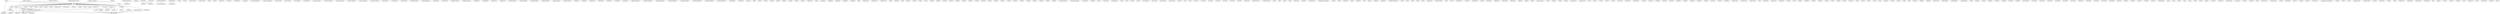 /* Created by mdot for Matlab */
digraph m2html {
  checkAllPb -> Ofprintf;
  checkAllPb -> listPb;
  checkCons -> Ofprintf;
  checkCons -> boolFun;
  checkFunObj -> Ofprintf;
  checkGradFun -> Ofprintf;
  demo -> Ofprintf;
  dispDetails -> Ofprintf;
  funMD -> loadDimCons;
  funMD -> loadProbCons;
  funMD -> loadDimMulti;
  funMD -> loadProbMulti;
  funMD -> loadDimUn;
  funMD -> buildTableMD;
  loadPb -> availablePb;
  optiGTest -> addTree;
  optiGTest -> checkAllPb;
  optiGTest -> checkCons;
  optiGTest -> checkFunObj;
  optiGTest -> checkGradFun;
  optiGTest -> checkPb;
  optiGTest -> closeFig;
  optiGTest -> demo;
  optiGTest -> dispDetails;
  optiGTest -> evalAll;
  optiGTest -> evalCons;
  optiGTest -> evalObj;
  optiGTest -> funMD;
  optiGTest -> getDimAvailable;
  optiGTest -> loadDimAvailable;
  optiGTest -> loadGlobMin;
  optiGTest -> loadPb;
  optiGTest -> loadSpace;
  optiGTest -> optiGTest;
  optiGTest -> prepX;
  optiGTest -> show1D;
  optiGTest -> show2D;
  optiGTest -> show2DCons;
  optiGTest -> showPareto;
  optiGTest -> Ofprintf;
  optiGTest -> availablePb;
  optiGTest -> dispAvailablePb;
  show2D -> surfCustom;
  show2DCons -> surfCustom;
  showPareto -> Ofprintf;
  loadProbCons -> listPb;
  probRosenbrockCubicLine -> funRosenbrock;
  Example_Constrained -> optiGTest;
  Example_Constrained -> dispAvailablePb;
  Example_multiobjective -> optiGTest;
  Example_multiobjective -> dispAvailablePb;
  Example_multiobjective_details -> optiGTest;
  Example_unConstrained -> optiGTest;
  Example_unConstrained -> dispAvailablePb;
  LICENSE -> LICENSE;
  funConsCTP11 -> funObjCTP11;
  funConsCTP11 -> funObjCTP12;
  funConsCTP12 -> funObjCTP11;
  funConsCTP12 -> funObjCTP12;
  funObjZitzlerDebThiele62 -> funObjZitzlerDebThiele61;
  loadProbMulti -> listPb;
  README -> optiGTest;
  README -> matlab;
  availablePb -> loadDimCons;
  availablePb -> loadDimMulti;
  availablePb -> loadDimUn;
  buildDocOptiGTest -> listFilesoptiGTest;
  buildTableMD -> Ofprintf;
  dispAvailablePb -> loadProbCons;
  dispAvailablePb -> loadProbMulti;
  dispAvailablePb -> loadDimUn;
  dispAvailablePb -> Ofprintf;
  dispTableTwoColumns -> Ofprintf;
  listPb -> loadProbCons;
  listPb -> loadProbMulti;
  listPb -> loadDimUn;
  pictures -> optiGTest;
  pictures -> loadDimMulti;

  addTree [URL="optiGTest/@optiGTest/addTree.html"];
  checkAllPb [URL="optiGTest/@optiGTest/checkAllPb.html"];
  checkCons [URL="optiGTest/@optiGTest/checkCons.html"];
  checkFunObj [URL="optiGTest/@optiGTest/checkFunObj.html"];
  checkGradFun [URL="optiGTest/@optiGTest/checkGradFun.html"];
  checkPb [URL="optiGTest/@optiGTest/checkPb.html"];
  closeFig [URL="optiGTest/@optiGTest/closeFig.html"];
  demo [URL="optiGTest/@optiGTest/demo.html"];
  dispDetails [URL="optiGTest/@optiGTest/dispDetails.html"];
  evalAll [URL="optiGTest/@optiGTest/evalAll.html"];
  evalCons [URL="optiGTest/@optiGTest/evalCons.html"];
  evalObj [URL="optiGTest/@optiGTest/evalObj.html"];
  funMD [URL="optiGTest/@optiGTest/funMD.html"];
  getDimAvailable [URL="optiGTest/@optiGTest/getDimAvailable.html"];
  loadDimAvailable [URL="optiGTest/@optiGTest/loadDimAvailable.html"];
  loadGlobMin [URL="optiGTest/@optiGTest/loadGlobMin.html"];
  loadPb [URL="optiGTest/@optiGTest/loadPb.html"];
  loadSpace [URL="optiGTest/@optiGTest/loadSpace.html"];
  optiGTest [URL="optiGTest/@optiGTest/optiGTest.html"];
  prepX [URL="optiGTest/@optiGTest/prepX.html"];
  show1D [URL="optiGTest/@optiGTest/show1D.html"];
  show2D [URL="optiGTest/@optiGTest/show2D.html"];
  show2DCons [URL="optiGTest/@optiGTest/show2DCons.html"];
  showPareto [URL="optiGTest/@optiGTest/showPareto.html"];
  funCons1 [URL="optiGTest/Constrained/funCons1.html"];
  funCons2 [URL="optiGTest/Constrained/funCons2.html"];
  funConsSimionescu [URL="optiGTest/Constrained/funConsSimionescu.html"];
  funConsTownsend [URL="optiGTest/Constrained/funConsTownsend.html"];
  funDisk2 [URL="optiGTest/Constrained/funDisk2.html"];
  funDisk25 [URL="optiGTest/Constrained/funDisk25.html"];
  funSimionescu [URL="optiGTest/Constrained/funSimionescu.html"];
  funTownsend [URL="optiGTest/Constrained/funTownsend.html"];
  loadDimCons [URL="optiGTest/Constrained/loadDimCons.html"];
  loadGlobMinCons [URL="optiGTest/Constrained/loadGlobMinCons.html"];
  loadProbCons [URL="optiGTest/Constrained/loadProbCons.html"];
  loadSpaceCons [URL="optiGTest/Constrained/loadSpaceCons.html"];
  probRosenbrockCubicLine [URL="optiGTest/Constrained/probRosenbrockCubicLine.html"];
  Example_Constrained [URL="optiGTest/Example_Constrained.html"];
  Example_multiobjective [URL="optiGTest/Example_multiobjective.html"];
  Example_multiobjective_details [URL="optiGTest/Example_multiobjective_details.html"];
  Example_unConstrained [URL="optiGTest/Example_unConstrained.html"];
  LICENSE [URL="optiGTest/LICENSE.html"];
  funConsCTP11 [URL="optiGTest/MultiObj/funConsCTP11.html"];
  funConsCTP12 [URL="optiGTest/MultiObj/funConsCTP12.html"];
  funConsChakongHaimes1 [URL="optiGTest/MultiObj/funConsChakongHaimes1.html"];
  funConsChakongHaimes2 [URL="optiGTest/MultiObj/funConsChakongHaimes2.html"];
  funConsConstrEx1 [URL="optiGTest/MultiObj/funConsConstrEx1.html"];
  funConsConstrEx2 [URL="optiGTest/MultiObj/funConsConstrEx2.html"];
  funConsKornBinh1 [URL="optiGTest/MultiObj/funConsKornBinh1.html"];
  funConsKornBinh2 [URL="optiGTest/MultiObj/funConsKornBinh2.html"];
  funConsOsyczkaKundu1 [URL="optiGTest/MultiObj/funConsOsyczkaKundu1.html"];
  funConsOsyczkaKundu2 [URL="optiGTest/MultiObj/funConsOsyczkaKundu2.html"];
  funConsOsyczkaKundu3 [URL="optiGTest/MultiObj/funConsOsyczkaKundu3.html"];
  funConsOsyczkaKundu4 [URL="optiGTest/MultiObj/funConsOsyczkaKundu4.html"];
  funConsOsyczkaKundu5 [URL="optiGTest/MultiObj/funConsOsyczkaKundu5.html"];
  funConsOsyczkaKundu6 [URL="optiGTest/MultiObj/funConsOsyczkaKundu6.html"];
  funConsTestFun41 [URL="optiGTest/MultiObj/funConsTestFun41.html"];
  funConsTestFun42 [URL="optiGTest/MultiObj/funConsTestFun42.html"];
  funConsTestFun43 [URL="optiGTest/MultiObj/funConsTestFun43.html"];
  funObjCTP11 [URL="optiGTest/MultiObj/funObjCTP11.html"];
  funObjCTP12 [URL="optiGTest/MultiObj/funObjCTP12.html"];
  funObjChakongHaimes1 [URL="optiGTest/MultiObj/funObjChakongHaimes1.html"];
  funObjChakongHaimes2 [URL="optiGTest/MultiObj/funObjChakongHaimes2.html"];
  funObjConstrEx1 [URL="optiGTest/MultiObj/funObjConstrEx1.html"];
  funObjConstrEx2 [URL="optiGTest/MultiObj/funObjConstrEx2.html"];
  funObjFonsecaFleming1 [URL="optiGTest/MultiObj/funObjFonsecaFleming1.html"];
  funObjFonsecaFleming2 [URL="optiGTest/MultiObj/funObjFonsecaFleming2.html"];
  funObjKornBinh1 [URL="optiGTest/MultiObj/funObjKornBinh1.html"];
  funObjKornBinh2 [URL="optiGTest/MultiObj/funObjKornBinh2.html"];
  funObjKursawe1 [URL="optiGTest/MultiObj/funObjKursawe1.html"];
  funObjKursawe2 [URL="optiGTest/MultiObj/funObjKursawe2.html"];
  funObjMultiSchaffer11 [URL="optiGTest/MultiObj/funObjMultiSchaffer11.html"];
  funObjMultiSchaffer12 [URL="optiGTest/MultiObj/funObjMultiSchaffer12.html"];
  funObjMultiSchaffer21 [URL="optiGTest/MultiObj/funObjMultiSchaffer21.html"];
  funObjMultiSchaffer22 [URL="optiGTest/MultiObj/funObjMultiSchaffer22.html"];
  funObjOsyczkaKundu1 [URL="optiGTest/MultiObj/funObjOsyczkaKundu1.html"];
  funObjOsyczkaKundu2 [URL="optiGTest/MultiObj/funObjOsyczkaKundu2.html"];
  funObjPoloni1 [URL="optiGTest/MultiObj/funObjPoloni1.html"];
  funObjPoloni2 [URL="optiGTest/MultiObj/funObjPoloni2.html"];
  funObjTestFun41 [URL="optiGTest/MultiObj/funObjTestFun41.html"];
  funObjTestFun42 [URL="optiGTest/MultiObj/funObjTestFun42.html"];
  funObjViennet1 [URL="optiGTest/MultiObj/funObjViennet1.html"];
  funObjViennet2 [URL="optiGTest/MultiObj/funObjViennet2.html"];
  funObjViennet3 [URL="optiGTest/MultiObj/funObjViennet3.html"];
  funObjZitzlerDebThiele11 [URL="optiGTest/MultiObj/funObjZitzlerDebThiele11.html"];
  funObjZitzlerDebThiele12 [URL="optiGTest/MultiObj/funObjZitzlerDebThiele12.html"];
  funObjZitzlerDebThiele21 [URL="optiGTest/MultiObj/funObjZitzlerDebThiele21.html"];
  funObjZitzlerDebThiele22 [URL="optiGTest/MultiObj/funObjZitzlerDebThiele22.html"];
  funObjZitzlerDebThiele31 [URL="optiGTest/MultiObj/funObjZitzlerDebThiele31.html"];
  funObjZitzlerDebThiele32 [URL="optiGTest/MultiObj/funObjZitzlerDebThiele32.html"];
  funObjZitzlerDebThiele41 [URL="optiGTest/MultiObj/funObjZitzlerDebThiele41.html"];
  funObjZitzlerDebThiele42 [URL="optiGTest/MultiObj/funObjZitzlerDebThiele42.html"];
  funObjZitzlerDebThiele61 [URL="optiGTest/MultiObj/funObjZitzlerDebThiele61.html"];
  funObjZitzlerDebThiele62 [URL="optiGTest/MultiObj/funObjZitzlerDebThiele62.html"];
  loadDimMulti [URL="optiGTest/MultiObj/loadDimMulti.html"];
  loadGlobMinMulti [URL="optiGTest/MultiObj/loadGlobMinMulti.html"];
  loadProbMulti [URL="optiGTest/MultiObj/loadProbMulti.html"];
  loadSpaceMulti [URL="optiGTest/MultiObj/loadSpaceMulti.html"];
  README [URL="optiGTest/README.html"];
  Langermann [URL="optiGTest/unConstrained/Langermann.html"];
  funAHE [URL="optiGTest/unConstrained/funAHE.html"];
  funAMGM [URL="optiGTest/unConstrained/funAMGM.html"];
  funAckley1 [URL="optiGTest/unConstrained/funAckley1.html"];
  funAckley2 [URL="optiGTest/unConstrained/funAckley2.html"];
  funAckley3 [URL="optiGTest/unConstrained/funAckley3.html"];
  funAckley4 [URL="optiGTest/unConstrained/funAckley4.html"];
  funAdjiman [URL="optiGTest/unConstrained/funAdjiman.html"];
  funAlpine1 [URL="optiGTest/unConstrained/funAlpine1.html"];
  funAlpine2 [URL="optiGTest/unConstrained/funAlpine2.html"];
  funBartelsConn [URL="optiGTest/unConstrained/funBartelsConn.html"];
  funBeale [URL="optiGTest/unConstrained/funBeale.html"];
  funBiggsExp2 [URL="optiGTest/unConstrained/funBiggsExp2.html"];
  funBiggsExp3 [URL="optiGTest/unConstrained/funBiggsExp3.html"];
  funBiggsExp4 [URL="optiGTest/unConstrained/funBiggsExp4.html"];
  funBiggsExp5 [URL="optiGTest/unConstrained/funBiggsExp5.html"];
  funBiggsExp6 [URL="optiGTest/unConstrained/funBiggsExp6.html"];
  funBird [URL="optiGTest/unConstrained/funBird.html"];
  funBohachevsky1 [URL="optiGTest/unConstrained/funBohachevsky1.html"];
  funBohachevsky2 [URL="optiGTest/unConstrained/funBohachevsky2.html"];
  funBohachevsky3 [URL="optiGTest/unConstrained/funBohachevsky3.html"];
  funBooth [URL="optiGTest/unConstrained/funBooth.html"];
  funBoxBetts [URL="optiGTest/unConstrained/funBoxBetts.html"];
  funBrad [URL="optiGTest/unConstrained/funBrad.html"];
  funBranin1 [URL="optiGTest/unConstrained/funBranin1.html"];
  funBranin2 [URL="optiGTest/unConstrained/funBranin2.html"];
  funBrent [URL="optiGTest/unConstrained/funBrent.html"];
  funBrown [URL="optiGTest/unConstrained/funBrown.html"];
  funBukin01 [URL="optiGTest/unConstrained/funBukin01.html"];
  funBukin02 [URL="optiGTest/unConstrained/funBukin02.html"];
  funBukin03 [URL="optiGTest/unConstrained/funBukin03.html"];
  funBukin04 [URL="optiGTest/unConstrained/funBukin04.html"];
  funBukin05 [URL="optiGTest/unConstrained/funBukin05.html"];
  funBukin06 [URL="optiGTest/unConstrained/funBukin06.html"];
  funBukin07 [URL="optiGTest/unConstrained/funBukin07.html"];
  funBukin08 [URL="optiGTest/unConstrained/funBukin08.html"];
  funBukin09 [URL="optiGTest/unConstrained/funBukin09.html"];
  funBukin10 [URL="optiGTest/unConstrained/funBukin10.html"];
  funBukin11 [URL="optiGTest/unConstrained/funBukin11.html"];
  funBukin12 [URL="optiGTest/unConstrained/funBukin12.html"];
  funBukin13 [URL="optiGTest/unConstrained/funBukin13.html"];
  funBukin14 [URL="optiGTest/unConstrained/funBukin14.html"];
  funBukin15 [URL="optiGTest/unConstrained/funBukin15.html"];
  funBukin16 [URL="optiGTest/unConstrained/funBukin16.html"];
  funBukin17 [URL="optiGTest/unConstrained/funBukin17.html"];
  funBukin18 [URL="optiGTest/unConstrained/funBukin18.html"];
  funBukin19 [URL="optiGTest/unConstrained/funBukin19.html"];
  funBukin20 [URL="optiGTest/unConstrained/funBukin20.html"];
  funCamelbackSixHump [URL="optiGTest/unConstrained/funCamelbackSixHump.html"];
  funCamelbackThreeHump [URL="optiGTest/unConstrained/funCamelbackThreeHump.html"];
  funCarromTable [URL="optiGTest/unConstrained/funCarromTable.html"];
  funChenBird [URL="optiGTest/unConstrained/funChenBird.html"];
  funChenV [URL="optiGTest/unConstrained/funChenV.html"];
  funChichinadze [URL="optiGTest/unConstrained/funChichinadze.html"];
  funChungReynolds [URL="optiGTest/unConstrained/funChungReynolds.html"];
  funCigar [URL="optiGTest/unConstrained/funCigar.html"];
  funCola [URL="optiGTest/unConstrained/funCola.html"];
  funColville [URL="optiGTest/unConstrained/funColville.html"];
  funCorana [URL="optiGTest/unConstrained/funCorana.html"];
  funCosineMixture [URL="optiGTest/unConstrained/funCosineMixture.html"];
  funCrossInTray [URL="optiGTest/unConstrained/funCrossInTray.html"];
  funCrossLegTable [URL="optiGTest/unConstrained/funCrossLegTable.html"];
  funCrownedCross [URL="optiGTest/unConstrained/funCrownedCross.html"];
  funCsendes [URL="optiGTest/unConstrained/funCsendes.html"];
  funCst [URL="optiGTest/unConstrained/funCst.html"];
  funCube [URL="optiGTest/unConstrained/funCube.html"];
  funCustom01 [URL="optiGTest/unConstrained/funCustom01.html"];
  funCustom02 [URL="optiGTest/unConstrained/funCustom02.html"];
  funCustom03 [URL="optiGTest/unConstrained/funCustom03.html"];
  funCustom04 [URL="optiGTest/unConstrained/funCustom04.html"];
  funCustom05 [URL="optiGTest/unConstrained/funCustom05.html"];
  funCustom06 [URL="optiGTest/unConstrained/funCustom06.html"];
  funCustom07 [URL="optiGTest/unConstrained/funCustom07.html"];
  funDamavandi [URL="optiGTest/unConstrained/funDamavandi.html"];
  funDeVilliersGlasser1 [URL="optiGTest/unConstrained/funDeVilliersGlasser1.html"];
  funDeVilliersGlasser2 [URL="optiGTest/unConstrained/funDeVilliersGlasser2.html"];
  funDeb1 [URL="optiGTest/unConstrained/funDeb1.html"];
  funDeb2 [URL="optiGTest/unConstrained/funDeb2.html"];
  funDeb3 [URL="optiGTest/unConstrained/funDeb3.html"];
  funDeb4 [URL="optiGTest/unConstrained/funDeb4.html"];
  funDecanomial [URL="optiGTest/unConstrained/funDecanomial.html"];
  funDeceptive [URL="optiGTest/unConstrained/funDeceptive.html"];
  funDeckkersAarts [URL="optiGTest/unConstrained/funDeckkersAarts.html"];
  funDeflectedCorrugatedSpring [URL="optiGTest/unConstrained/funDeflectedCorrugatedSpring.html"];
  funDejong [URL="optiGTest/unConstrained/funDejong.html"];
  funDixon [URL="optiGTest/unConstrained/funDixon.html"];
  funDixonPrice [URL="optiGTest/unConstrained/funDixonPrice.html"];
  funDolan [URL="optiGTest/unConstrained/funDolan.html"];
  funDropWave [URL="optiGTest/unConstrained/funDropWave.html"];
  funEX1 [URL="optiGTest/unConstrained/funEX1.html"];
  funEasom [URL="optiGTest/unConstrained/funEasom.html"];
  funEggCrate [URL="optiGTest/unConstrained/funEggCrate.html"];
  funEggHolder [URL="optiGTest/unConstrained/funEggHolder.html"];
  funElAttarVidyasogarDutta [URL="optiGTest/unConstrained/funElAttarVidyasogarDutta.html"];
  funExp2 [URL="optiGTest/unConstrained/funExp2.html"];
  funExp3 [URL="optiGTest/unConstrained/funExp3.html"];
  funExp4 [URL="optiGTest/unConstrained/funExp4.html"];
  funExp5 [URL="optiGTest/unConstrained/funExp5.html"];
  funExp6 [URL="optiGTest/unConstrained/funExp6.html"];
  funExponential [URL="optiGTest/unConstrained/funExponential.html"];
  funFreudensteinRoth [URL="optiGTest/unConstrained/funFreudensteinRoth.html"];
  funGear [URL="optiGTest/unConstrained/funGear.html"];
  funGiunta [URL="optiGTest/unConstrained/funGiunta.html"];
  funGoldsteinPrice [URL="optiGTest/unConstrained/funGoldsteinPrice.html"];
  funGriewank [URL="optiGTest/unConstrained/funGriewank.html"];
  funGulfResearch [URL="optiGTest/unConstrained/funGulfResearch.html"];
  funHansen [URL="optiGTest/unConstrained/funHansen.html"];
  funHartmann3 [URL="optiGTest/unConstrained/funHartmann3.html"];
  funHartmann6 [URL="optiGTest/unConstrained/funHartmann6.html"];
  funHelicalValley [URL="optiGTest/unConstrained/funHelicalValley.html"];
  funHimmelblau [URL="optiGTest/unConstrained/funHimmelblau.html"];
  funHolzman [URL="optiGTest/unConstrained/funHolzman.html"];
  funHosaki [URL="optiGTest/unConstrained/funHosaki.html"];
  funInfiniti [URL="optiGTest/unConstrained/funInfiniti.html"];
  funJennrichSampson [URL="optiGTest/unConstrained/funJennrichSampson.html"];
  funJudge [URL="optiGTest/unConstrained/funJudge.html"];
  funKatsuura [URL="optiGTest/unConstrained/funKatsuura.html"];
  funKeane [URL="optiGTest/unConstrained/funKeane.html"];
  funKowalik [URL="optiGTest/unConstrained/funKowalik.html"];
  funLangermann5 [URL="optiGTest/unConstrained/funLangermann5.html"];
  funLangermann52 [URL="optiGTest/unConstrained/funLangermann52.html"];
  funLeon [URL="optiGTest/unConstrained/funLeon.html"];
  funLevy03 [URL="optiGTest/unConstrained/funLevy03.html"];
  funLevy05 [URL="optiGTest/unConstrained/funLevy05.html"];
  funLevy13 [URL="optiGTest/unConstrained/funLevy13.html"];
  funMatyas [URL="optiGTest/unConstrained/funMatyas.html"];
  funMcCormick [URL="optiGTest/unConstrained/funMcCormick.html"];
  funMichalewicz [URL="optiGTest/unConstrained/funMichalewicz.html"];
  funMieleCantrell [URL="optiGTest/unConstrained/funMieleCantrell.html"];
  funMishra01 [URL="optiGTest/unConstrained/funMishra01.html"];
  funMishra02 [URL="optiGTest/unConstrained/funMishra02.html"];
  funMishra03 [URL="optiGTest/unConstrained/funMishra03.html"];
  funMishra04 [URL="optiGTest/unConstrained/funMishra04.html"];
  funMishra05 [URL="optiGTest/unConstrained/funMishra05.html"];
  funMishra06 [URL="optiGTest/unConstrained/funMishra06.html"];
  funMishra07 [URL="optiGTest/unConstrained/funMishra07.html"];
  funMishra08 [URL="optiGTest/unConstrained/funMishra08.html"];
  funMishra09 [URL="optiGTest/unConstrained/funMishra09.html"];
  funMishra10 [URL="optiGTest/unConstrained/funMishra10.html"];
  funMishra11 [URL="optiGTest/unConstrained/funMishra11.html"];
  funMystery [URL="optiGTest/unConstrained/funMystery.html"];
  funNeedleEye [URL="optiGTest/unConstrained/funNeedleEye.html"];
  funNewFunction1 [URL="optiGTest/unConstrained/funNewFunction1.html"];
  funNewFunction2 [URL="optiGTest/unConstrained/funNewFunction2.html"];
  funNewFunction3 [URL="optiGTest/unConstrained/funNewFunction3.html"];
  funNull [URL="optiGTest/unConstrained/funNull.html"];
  funOddSquare [URL="optiGTest/unConstrained/funOddSquare.html"];
  funParsopoulos [URL="optiGTest/unConstrained/funParsopoulos.html"];
  funPathological [URL="optiGTest/unConstrained/funPathological.html"];
  funPaviani [URL="optiGTest/unConstrained/funPaviani.html"];
  funPeaks [URL="optiGTest/unConstrained/funPeaks.html"];
  funPeaksN [URL="optiGTest/unConstrained/funPeaksN.html"];
  funPenHolder [URL="optiGTest/unConstrained/funPenHolder.html"];
  funPenalty1 [URL="optiGTest/unConstrained/funPenalty1.html"];
  funPenalty2 [URL="optiGTest/unConstrained/funPenalty2.html"];
  funPeriodic [URL="optiGTest/unConstrained/funPeriodic.html"];
  funPinter [URL="optiGTest/unConstrained/funPinter.html"];
  funPlateau [URL="optiGTest/unConstrained/funPlateau.html"];
  funPowell [URL="optiGTest/unConstrained/funPowell.html"];
  funPowerSum [URL="optiGTest/unConstrained/funPowerSum.html"];
  funPrice1 [URL="optiGTest/unConstrained/funPrice1.html"];
  funPrice2 [URL="optiGTest/unConstrained/funPrice2.html"];
  funPrice3 [URL="optiGTest/unConstrained/funPrice3.html"];
  funPrice4 [URL="optiGTest/unConstrained/funPrice4.html"];
  funQing [URL="optiGTest/unConstrained/funQing.html"];
  funQuadratic [URL="optiGTest/unConstrained/funQuadratic.html"];
  funQuartic [URL="optiGTest/unConstrained/funQuartic.html"];
  funQuintic [URL="optiGTest/unConstrained/funQuintic.html"];
  funRHE [URL="optiGTest/unConstrained/funRHE.html"];
  funRana [URL="optiGTest/unConstrained/funRana.html"];
  funRastrigin [URL="optiGTest/unConstrained/funRastrigin.html"];
  funRipple01 [URL="optiGTest/unConstrained/funRipple01.html"];
  funRipple25 [URL="optiGTest/unConstrained/funRipple25.html"];
  funRosenbrock [URL="optiGTest/unConstrained/funRosenbrock.html"];
  funRosenbrockM [URL="optiGTest/unConstrained/funRosenbrockM.html"];
  funRosenbrockMS [URL="optiGTest/unConstrained/funRosenbrockMS.html"];
  funRotatedEllipse1 [URL="optiGTest/unConstrained/funRotatedEllipse1.html"];
  funRotatedEllipse2 [URL="optiGTest/unConstrained/funRotatedEllipse2.html"];
  funRump [URL="optiGTest/unConstrained/funRump.html"];
  funSalomon [URL="optiGTest/unConstrained/funSalomon.html"];
  funSargan [URL="optiGTest/unConstrained/funSargan.html"];
  funSchaffer1 [URL="optiGTest/unConstrained/funSchaffer1.html"];
  funSchaffer2 [URL="optiGTest/unConstrained/funSchaffer2.html"];
  funSchaffer3 [URL="optiGTest/unConstrained/funSchaffer3.html"];
  funSchaffer4 [URL="optiGTest/unConstrained/funSchaffer4.html"];
  funSchaffer6 [URL="optiGTest/unConstrained/funSchaffer6.html"];
  funSchmidtVetters [URL="optiGTest/unConstrained/funSchmidtVetters.html"];
  funSchwefel01 [URL="optiGTest/unConstrained/funSchwefel01.html"];
  funSchwefel02 [URL="optiGTest/unConstrained/funSchwefel02.html"];
  funSchwefel04 [URL="optiGTest/unConstrained/funSchwefel04.html"];
  funSchwefel06 [URL="optiGTest/unConstrained/funSchwefel06.html"];
  funSchwefel20 [URL="optiGTest/unConstrained/funSchwefel20.html"];
  funSchwefel21 [URL="optiGTest/unConstrained/funSchwefel21.html"];
  funSchwefel22 [URL="optiGTest/unConstrained/funSchwefel22.html"];
  funSchwefel23 [URL="optiGTest/unConstrained/funSchwefel23.html"];
  funSchwefel25 [URL="optiGTest/unConstrained/funSchwefel25.html"];
  funSchwefel26 [URL="optiGTest/unConstrained/funSchwefel26.html"];
  funSchwefel36 [URL="optiGTest/unConstrained/funSchwefel36.html"];
  funShekel05 [URL="optiGTest/unConstrained/funShekel05.html"];
  funShekel07 [URL="optiGTest/unConstrained/funShekel07.html"];
  funShekel10 [URL="optiGTest/unConstrained/funShekel10.html"];
  funShubert1 [URL="optiGTest/unConstrained/funShubert1.html"];
  funShubert3 [URL="optiGTest/unConstrained/funShubert3.html"];
  funShubert4 [URL="optiGTest/unConstrained/funShubert4.html"];
  funSineEnveloppe [URL="optiGTest/unConstrained/funSineEnveloppe.html"];
  funSlope [URL="optiGTest/unConstrained/funSlope.html"];
  funSodp [URL="optiGTest/unConstrained/funSodp.html"];
  funSphere [URL="optiGTest/unConstrained/funSphere.html"];
  funStep [URL="optiGTest/unConstrained/funStep.html"];
  funStep1 [URL="optiGTest/unConstrained/funStep1.html"];
  funStep2 [URL="optiGTest/unConstrained/funStep2.html"];
  funStep3 [URL="optiGTest/unConstrained/funStep3.html"];
  funStepInt [URL="optiGTest/unConstrained/funStepInt.html"];
  funStochastic [URL="optiGTest/unConstrained/funStochastic.html"];
  funStretchedV [URL="optiGTest/unConstrained/funStretchedV.html"];
  funStyblinskiTang [URL="optiGTest/unConstrained/funStyblinskiTang.html"];
  funSumSquare [URL="optiGTest/unConstrained/funSumSquare.html"];
  funTreccani [URL="optiGTest/unConstrained/funTreccani.html"];
  funTrefethen [URL="optiGTest/unConstrained/funTrefethen.html"];
  funTrid [URL="optiGTest/unConstrained/funTrid.html"];
  funTrigonometric1 [URL="optiGTest/unConstrained/funTrigonometric1.html"];
  funTrigonometric2 [URL="optiGTest/unConstrained/funTrigonometric2.html"];
  funTripod [URL="optiGTest/unConstrained/funTripod.html"];
  funTubeHolder [URL="optiGTest/unConstrained/funTubeHolder.html"];
  funUrsem1 [URL="optiGTest/unConstrained/funUrsem1.html"];
  funUrsem3 [URL="optiGTest/unConstrained/funUrsem3.html"];
  funUrsem4 [URL="optiGTest/unConstrained/funUrsem4.html"];
  funUrsemWaves [URL="optiGTest/unConstrained/funUrsemWaves.html"];
  funVenterSobiezcczanskiSobieski [URL="optiGTest/unConstrained/funVenterSobiezcczanskiSobieski.html"];
  funVincent [URL="optiGTest/unConstrained/funVincent.html"];
  funWatson [URL="optiGTest/unConstrained/funWatson.html"];
  funWavy [URL="optiGTest/unConstrained/funWavy.html"];
  funWayburnSeader1 [URL="optiGTest/unConstrained/funWayburnSeader1.html"];
  funWayburnSeader2 [URL="optiGTest/unConstrained/funWayburnSeader2.html"];
  funWeibull [URL="optiGTest/unConstrained/funWeibull.html"];
  funWeierstrass [URL="optiGTest/unConstrained/funWeierstrass.html"];
  funWhitley [URL="optiGTest/unConstrained/funWhitley.html"];
  funWolfe [URL="optiGTest/unConstrained/funWolfe.html"];
  funXinSheYang1 [URL="optiGTest/unConstrained/funXinSheYang1.html"];
  funXinSheYang2 [URL="optiGTest/unConstrained/funXinSheYang2.html"];
  funXinSheYang3 [URL="optiGTest/unConstrained/funXinSheYang3.html"];
  funXinSheYang4 [URL="optiGTest/unConstrained/funXinSheYang4.html"];
  funXor [URL="optiGTest/unConstrained/funXor.html"];
  funYaoLiu4 [URL="optiGTest/unConstrained/funYaoLiu4.html"];
  funYaoLiu9 [URL="optiGTest/unConstrained/funYaoLiu9.html"];
  funZacharov [URL="optiGTest/unConstrained/funZacharov.html"];
  funZeroSum [URL="optiGTest/unConstrained/funZeroSum.html"];
  funZettl [URL="optiGTest/unConstrained/funZettl.html"];
  funZimmerman [URL="optiGTest/unConstrained/funZimmerman.html"];
  funZirilli [URL="optiGTest/unConstrained/funZirilli.html"];
  loadDimUn [URL="optiGTest/unConstrained/loadDimUn.html"];
  loadGlobMinUn [URL="optiGTest/unConstrained/loadGlobMinUn.html"];
  loadSpaceUn [URL="optiGTest/unConstrained/loadSpaceUn.html"];
  matlab [URL="optiGTest/unConstrained/matlab.html"];
  testFUN [URL="optiGTest/unConstrained/testFUN.html"];
  Ofprintf [URL="optiGTest/various/Ofprintf.html"];
  availablePb [URL="optiGTest/various/availablePb.html"];
  boolFun [URL="optiGTest/various/boolFun.html"];
  buildDocOptiGTest [URL="optiGTest/various/buildDocOptiGTest.html"];
  buildTableMD [URL="optiGTest/various/buildTableMD.html"];
  dispAvailablePb [URL="optiGTest/various/dispAvailablePb.html"];
  dispTableTwoColumns [URL="optiGTest/various/dispTableTwoColumns.html"];
  listFilesoptiGTest [URL="optiGTest/various/listFilesoptiGTest.html"];
  listPb [URL="optiGTest/various/listPb.html"];
  pictures [URL="optiGTest/various/pictures.html"];
  surfCustom [URL="optiGTest/various/surfCustom.html"];
}